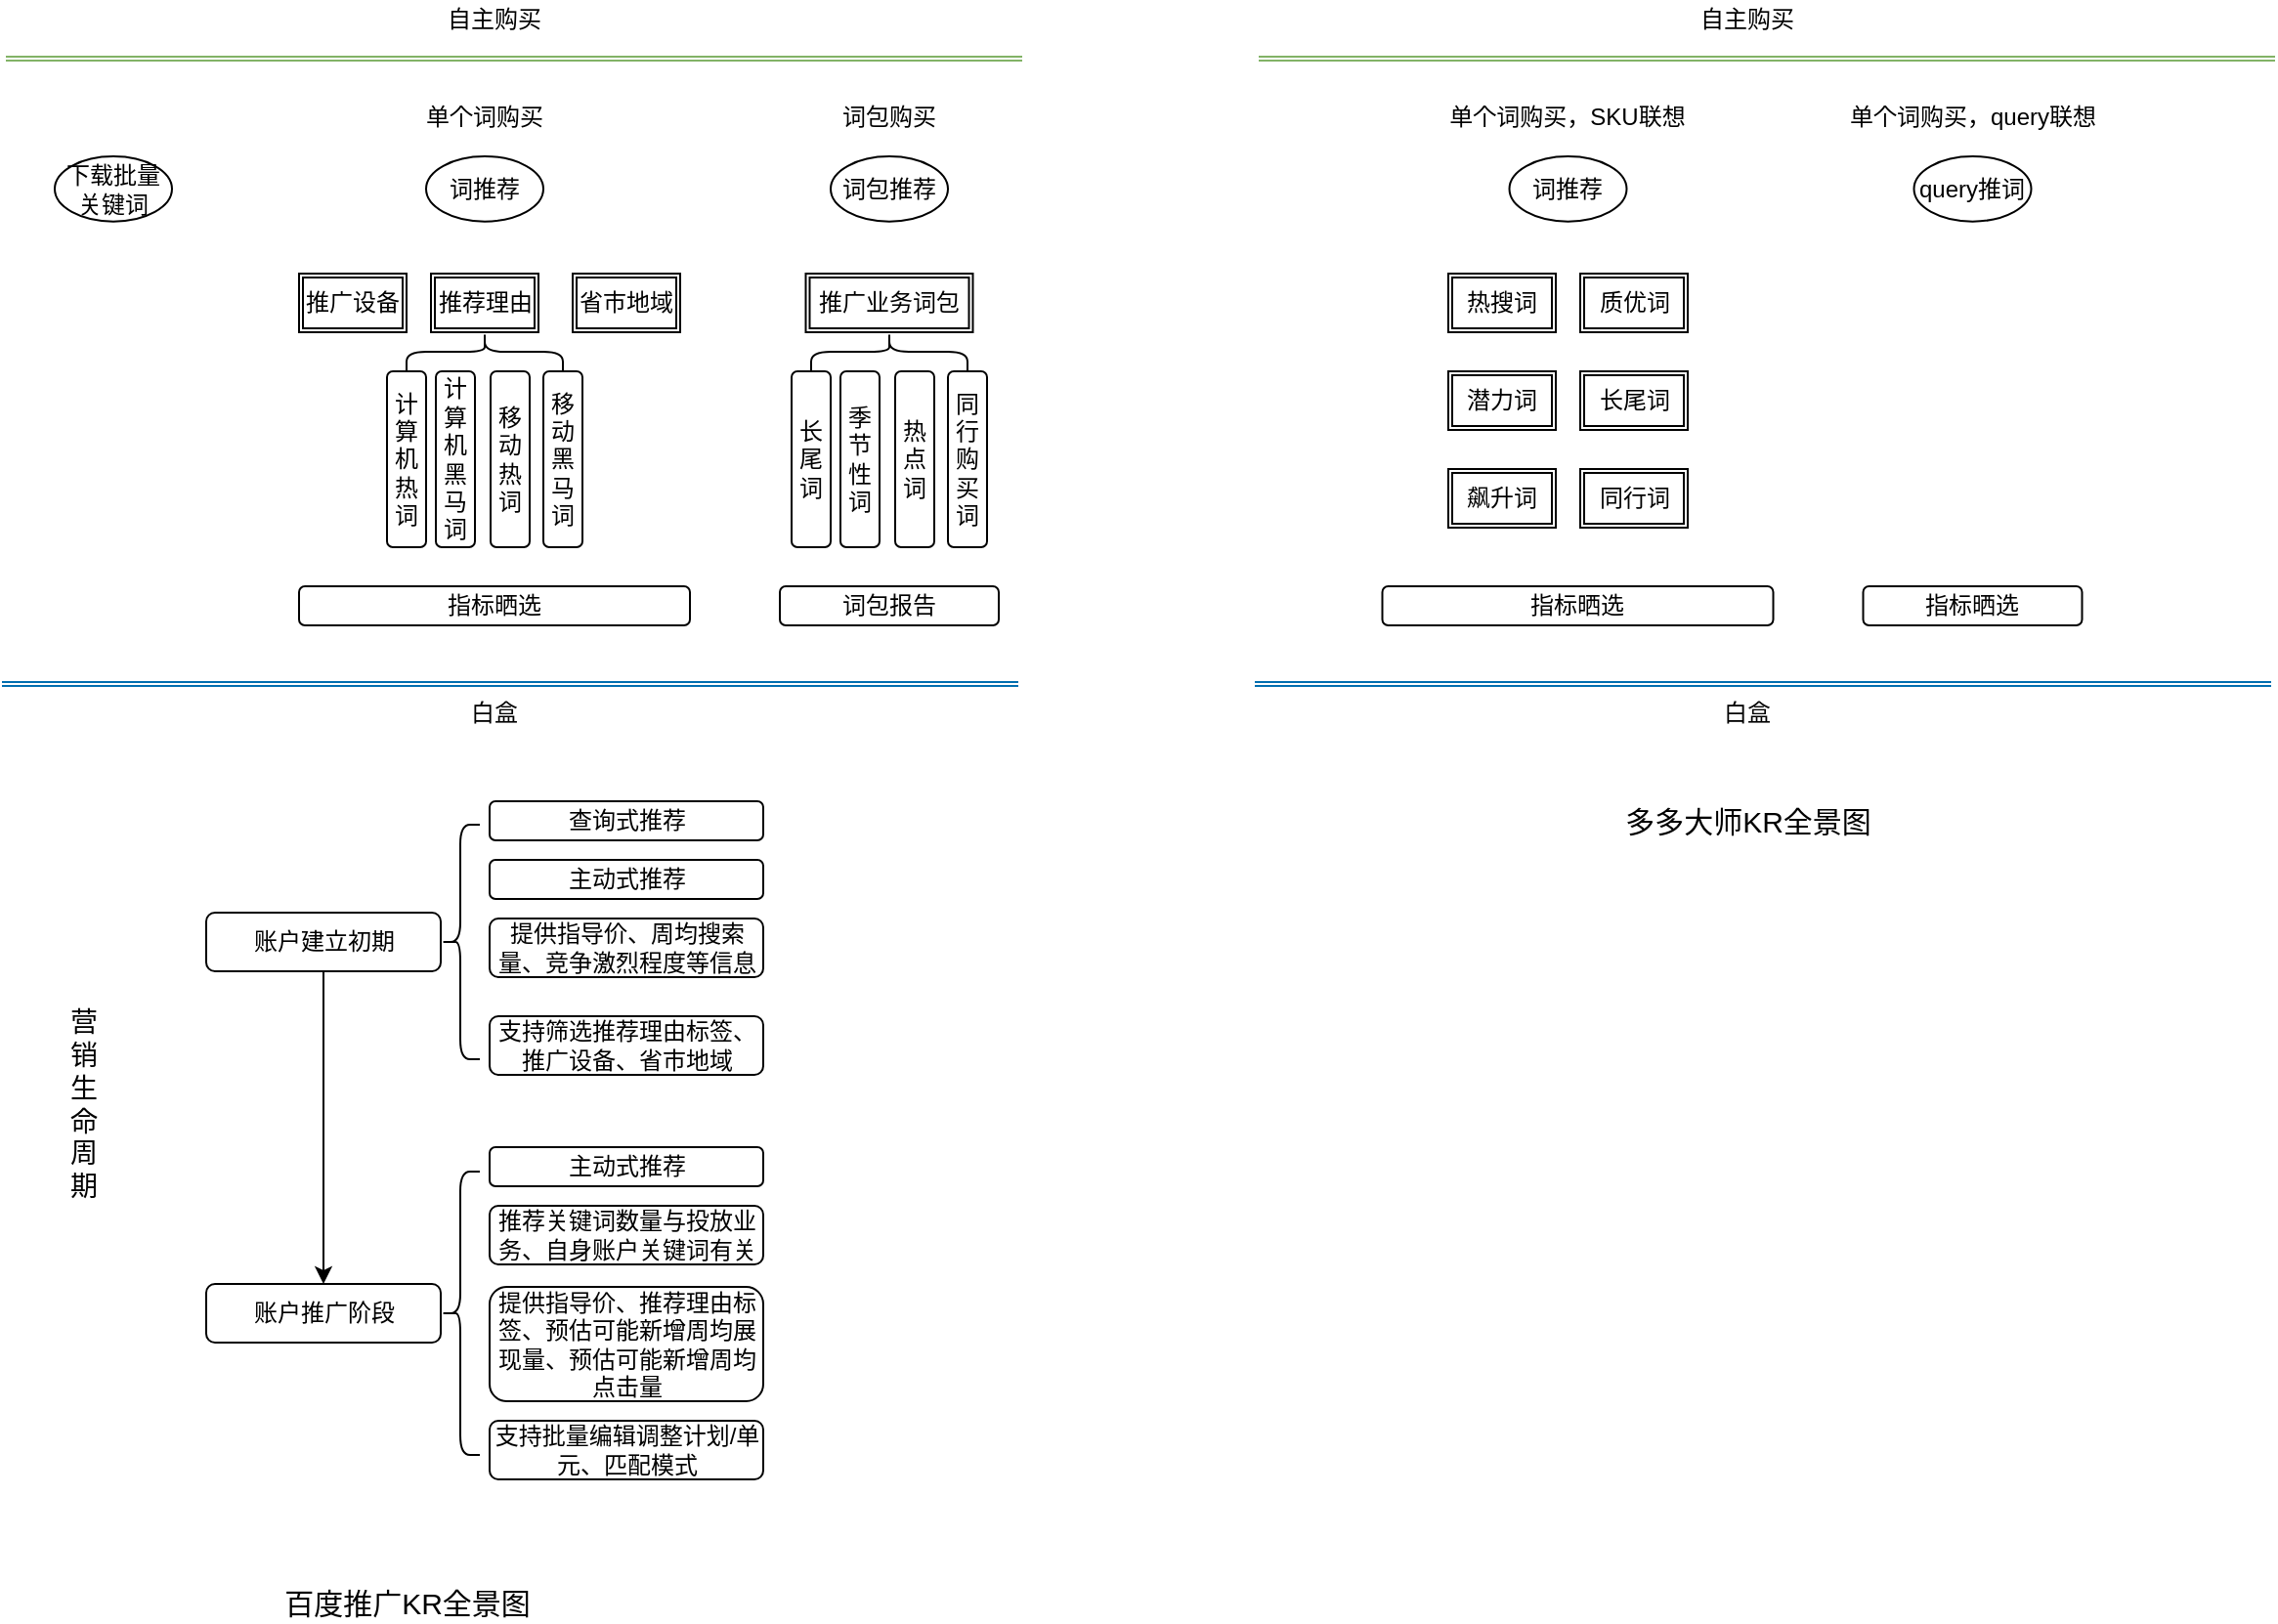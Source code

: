 <mxfile version="14.4.2" type="github">
  <diagram id="C58wniKrapcQ-cjKH00h" name="Page-1">
    <mxGraphModel dx="1638" dy="743" grid="1" gridSize="10" guides="1" tooltips="1" connect="1" arrows="1" fold="1" page="1" pageScale="1" pageWidth="827" pageHeight="1169" math="0" shadow="0">
      <root>
        <mxCell id="0" />
        <mxCell id="1" parent="0" />
        <mxCell id="LFIR5Tasnli8CIpFmkzX-3" value="" style="shape=link;html=1;width=2;fillColor=#d5e8d4;strokeColor=#82b366;" edge="1" parent="1">
          <mxGeometry width="100" relative="1" as="geometry">
            <mxPoint x="80" y="240" as="sourcePoint" />
            <mxPoint x="600" y="240" as="targetPoint" />
          </mxGeometry>
        </mxCell>
        <mxCell id="LFIR5Tasnli8CIpFmkzX-5" value="自主购买" style="rounded=1;whiteSpace=wrap;html=1;strokeColor=none;" vertex="1" parent="1">
          <mxGeometry x="295" y="210" width="70" height="20" as="geometry" />
        </mxCell>
        <mxCell id="LFIR5Tasnli8CIpFmkzX-8" value="单个词购买" style="rounded=1;whiteSpace=wrap;html=1;strokeColor=none;" vertex="1" parent="1">
          <mxGeometry x="290" y="260" width="70" height="20" as="geometry" />
        </mxCell>
        <mxCell id="LFIR5Tasnli8CIpFmkzX-10" value="词包推荐" style="ellipse;whiteSpace=wrap;html=1;" vertex="1" parent="1">
          <mxGeometry x="502" y="290" width="60" height="33.33" as="geometry" />
        </mxCell>
        <mxCell id="LFIR5Tasnli8CIpFmkzX-11" value="词推荐" style="ellipse;whiteSpace=wrap;html=1;" vertex="1" parent="1">
          <mxGeometry x="295" y="290" width="60" height="33.33" as="geometry" />
        </mxCell>
        <mxCell id="LFIR5Tasnli8CIpFmkzX-12" value="推荐理由" style="shape=ext;double=1;rounded=0;whiteSpace=wrap;html=1;" vertex="1" parent="1">
          <mxGeometry x="297.5" y="350" width="55" height="30" as="geometry" />
        </mxCell>
        <mxCell id="LFIR5Tasnli8CIpFmkzX-14" value="" style="shape=curlyBracket;whiteSpace=wrap;html=1;rounded=1;rotation=90;" vertex="1" parent="1">
          <mxGeometry x="315" y="350" width="20" height="80" as="geometry" />
        </mxCell>
        <mxCell id="LFIR5Tasnli8CIpFmkzX-15" value="推广设备" style="shape=ext;double=1;rounded=0;whiteSpace=wrap;html=1;" vertex="1" parent="1">
          <mxGeometry x="230" y="350" width="55" height="30" as="geometry" />
        </mxCell>
        <mxCell id="LFIR5Tasnli8CIpFmkzX-16" value="省市地域" style="shape=ext;double=1;rounded=0;whiteSpace=wrap;html=1;" vertex="1" parent="1">
          <mxGeometry x="370" y="350" width="55" height="30" as="geometry" />
        </mxCell>
        <mxCell id="LFIR5Tasnli8CIpFmkzX-31" value="计算机黑马词" style="rounded=1;whiteSpace=wrap;html=1;" vertex="1" parent="1">
          <mxGeometry x="300" y="400" width="20" height="90" as="geometry" />
        </mxCell>
        <mxCell id="LFIR5Tasnli8CIpFmkzX-34" value="计算机热词" style="rounded=1;whiteSpace=wrap;html=1;" vertex="1" parent="1">
          <mxGeometry x="275" y="400" width="20" height="90" as="geometry" />
        </mxCell>
        <mxCell id="LFIR5Tasnli8CIpFmkzX-35" value="移动热词" style="rounded=1;whiteSpace=wrap;html=1;" vertex="1" parent="1">
          <mxGeometry x="328" y="400" width="20" height="90" as="geometry" />
        </mxCell>
        <mxCell id="LFIR5Tasnli8CIpFmkzX-36" value="移动黑马词" style="rounded=1;whiteSpace=wrap;html=1;" vertex="1" parent="1">
          <mxGeometry x="355" y="400" width="20" height="90" as="geometry" />
        </mxCell>
        <mxCell id="LFIR5Tasnli8CIpFmkzX-37" value="指标晒选" style="rounded=1;whiteSpace=wrap;html=1;" vertex="1" parent="1">
          <mxGeometry x="230" y="510" width="200" height="20" as="geometry" />
        </mxCell>
        <mxCell id="LFIR5Tasnli8CIpFmkzX-47" value="推广业务词包" style="shape=ext;double=1;rounded=0;whiteSpace=wrap;html=1;" vertex="1" parent="1">
          <mxGeometry x="489.25" y="350" width="85.5" height="30" as="geometry" />
        </mxCell>
        <mxCell id="LFIR5Tasnli8CIpFmkzX-48" value="季节性词" style="rounded=1;whiteSpace=wrap;html=1;" vertex="1" parent="1">
          <mxGeometry x="507" y="400" width="20" height="90" as="geometry" />
        </mxCell>
        <mxCell id="LFIR5Tasnli8CIpFmkzX-49" value="长尾词" style="rounded=1;whiteSpace=wrap;html=1;" vertex="1" parent="1">
          <mxGeometry x="482" y="400" width="20" height="90" as="geometry" />
        </mxCell>
        <mxCell id="LFIR5Tasnli8CIpFmkzX-50" value="热点词" style="rounded=1;whiteSpace=wrap;html=1;" vertex="1" parent="1">
          <mxGeometry x="535" y="400" width="20" height="90" as="geometry" />
        </mxCell>
        <mxCell id="LFIR5Tasnli8CIpFmkzX-51" value="同行购买词" style="rounded=1;whiteSpace=wrap;html=1;" vertex="1" parent="1">
          <mxGeometry x="562" y="400" width="20" height="90" as="geometry" />
        </mxCell>
        <mxCell id="LFIR5Tasnli8CIpFmkzX-52" value="" style="shape=curlyBracket;whiteSpace=wrap;html=1;rounded=1;rotation=90;" vertex="1" parent="1">
          <mxGeometry x="522" y="350" width="20" height="80" as="geometry" />
        </mxCell>
        <mxCell id="LFIR5Tasnli8CIpFmkzX-53" value="词包报告" style="rounded=1;whiteSpace=wrap;html=1;" vertex="1" parent="1">
          <mxGeometry x="476" y="510" width="112" height="20" as="geometry" />
        </mxCell>
        <mxCell id="LFIR5Tasnli8CIpFmkzX-66" value="下载批量关键词" style="ellipse;whiteSpace=wrap;html=1;" vertex="1" parent="1">
          <mxGeometry x="105" y="290" width="60" height="33.33" as="geometry" />
        </mxCell>
        <mxCell id="LFIR5Tasnli8CIpFmkzX-77" style="edgeStyle=orthogonalEdgeStyle;rounded=0;orthogonalLoop=1;jettySize=auto;html=1;exitX=0.5;exitY=1;exitDx=0;exitDy=0;entryX=0.5;entryY=0;entryDx=0;entryDy=0;" edge="1" parent="1" source="LFIR5Tasnli8CIpFmkzX-75" target="LFIR5Tasnli8CIpFmkzX-76">
          <mxGeometry relative="1" as="geometry" />
        </mxCell>
        <mxCell id="LFIR5Tasnli8CIpFmkzX-75" value="账户建立初期" style="rounded=1;whiteSpace=wrap;html=1;" vertex="1" parent="1">
          <mxGeometry x="182.5" y="677" width="120" height="30" as="geometry" />
        </mxCell>
        <mxCell id="LFIR5Tasnli8CIpFmkzX-76" value="账户推广阶段" style="rounded=1;whiteSpace=wrap;html=1;" vertex="1" parent="1">
          <mxGeometry x="182.5" y="867" width="120" height="30" as="geometry" />
        </mxCell>
        <mxCell id="LFIR5Tasnli8CIpFmkzX-78" value="" style="shape=link;html=1;width=2;fillColor=#1ba1e2;strokeColor=#006EAF;" edge="1" parent="1">
          <mxGeometry width="100" relative="1" as="geometry">
            <mxPoint x="78" y="560" as="sourcePoint" />
            <mxPoint x="598" y="560" as="targetPoint" />
          </mxGeometry>
        </mxCell>
        <mxCell id="LFIR5Tasnli8CIpFmkzX-79" value="查询式推荐" style="rounded=1;whiteSpace=wrap;html=1;" vertex="1" parent="1">
          <mxGeometry x="327.5" y="620" width="140" height="20" as="geometry" />
        </mxCell>
        <mxCell id="LFIR5Tasnli8CIpFmkzX-80" value="主动式推荐" style="rounded=1;whiteSpace=wrap;html=1;" vertex="1" parent="1">
          <mxGeometry x="327.5" y="650" width="140" height="20" as="geometry" />
        </mxCell>
        <mxCell id="LFIR5Tasnli8CIpFmkzX-81" value="提供指导价、周均搜索量、竞争激烈程度等信息" style="rounded=1;whiteSpace=wrap;html=1;" vertex="1" parent="1">
          <mxGeometry x="327.5" y="680" width="140" height="30" as="geometry" />
        </mxCell>
        <mxCell id="LFIR5Tasnli8CIpFmkzX-84" value="支持筛选推荐理由标签、推广设备、省市地域" style="rounded=1;whiteSpace=wrap;html=1;" vertex="1" parent="1">
          <mxGeometry x="327.5" y="730" width="140" height="30" as="geometry" />
        </mxCell>
        <mxCell id="LFIR5Tasnli8CIpFmkzX-85" value="" style="shape=curlyBracket;whiteSpace=wrap;html=1;rounded=1;" vertex="1" parent="1">
          <mxGeometry x="302.5" y="632" width="20" height="120" as="geometry" />
        </mxCell>
        <mxCell id="LFIR5Tasnli8CIpFmkzX-86" value="主动式推荐" style="rounded=1;whiteSpace=wrap;html=1;" vertex="1" parent="1">
          <mxGeometry x="327.5" y="797" width="140" height="20" as="geometry" />
        </mxCell>
        <mxCell id="LFIR5Tasnli8CIpFmkzX-87" value="推荐关键词数量与投放业务、自身账户关键词有关" style="rounded=1;whiteSpace=wrap;html=1;" vertex="1" parent="1">
          <mxGeometry x="327.5" y="827" width="140" height="30" as="geometry" />
        </mxCell>
        <mxCell id="LFIR5Tasnli8CIpFmkzX-88" value="支持批量编辑调整计划/单元、匹配模式" style="rounded=1;whiteSpace=wrap;html=1;" vertex="1" parent="1">
          <mxGeometry x="327.5" y="937" width="140" height="30" as="geometry" />
        </mxCell>
        <mxCell id="LFIR5Tasnli8CIpFmkzX-89" value="提供指导价、推荐理由标签、预估可能新增周均展现量、预估可能新增周均点击量" style="rounded=1;whiteSpace=wrap;html=1;" vertex="1" parent="1">
          <mxGeometry x="327.5" y="868.5" width="140" height="58.5" as="geometry" />
        </mxCell>
        <mxCell id="LFIR5Tasnli8CIpFmkzX-90" value="" style="shape=curlyBracket;whiteSpace=wrap;html=1;rounded=1;" vertex="1" parent="1">
          <mxGeometry x="302.5" y="809.5" width="20" height="145" as="geometry" />
        </mxCell>
        <mxCell id="LFIR5Tasnli8CIpFmkzX-93" value="词包购买" style="rounded=1;whiteSpace=wrap;html=1;strokeColor=none;" vertex="1" parent="1">
          <mxGeometry x="497" y="260" width="70" height="20" as="geometry" />
        </mxCell>
        <mxCell id="LFIR5Tasnli8CIpFmkzX-94" value="白盒" style="rounded=1;whiteSpace=wrap;html=1;strokeColor=none;" vertex="1" parent="1">
          <mxGeometry x="295" y="565" width="70" height="20" as="geometry" />
        </mxCell>
        <mxCell id="LFIR5Tasnli8CIpFmkzX-96" value="" style="shape=link;html=1;width=2;fillColor=#d5e8d4;strokeColor=#82b366;" edge="1" parent="1">
          <mxGeometry width="100" relative="1" as="geometry">
            <mxPoint x="721" y="240" as="sourcePoint" />
            <mxPoint x="1241" y="240" as="targetPoint" />
          </mxGeometry>
        </mxCell>
        <mxCell id="LFIR5Tasnli8CIpFmkzX-97" value="自主购买" style="rounded=1;whiteSpace=wrap;html=1;strokeColor=none;" vertex="1" parent="1">
          <mxGeometry x="936" y="210" width="70" height="20" as="geometry" />
        </mxCell>
        <mxCell id="LFIR5Tasnli8CIpFmkzX-98" value="单个词购买，SKU联想" style="rounded=1;whiteSpace=wrap;html=1;strokeColor=none;" vertex="1" parent="1">
          <mxGeometry x="814.25" y="260" width="130" height="20" as="geometry" />
        </mxCell>
        <mxCell id="LFIR5Tasnli8CIpFmkzX-99" value="query推词" style="ellipse;whiteSpace=wrap;html=1;" vertex="1" parent="1">
          <mxGeometry x="1056.25" y="290" width="60" height="33.33" as="geometry" />
        </mxCell>
        <mxCell id="LFIR5Tasnli8CIpFmkzX-100" value="词推荐" style="ellipse;whiteSpace=wrap;html=1;" vertex="1" parent="1">
          <mxGeometry x="849.25" y="290" width="60" height="33.33" as="geometry" />
        </mxCell>
        <mxCell id="LFIR5Tasnli8CIpFmkzX-101" value="质优词" style="shape=ext;double=1;rounded=0;whiteSpace=wrap;html=1;" vertex="1" parent="1">
          <mxGeometry x="885.5" y="350" width="55" height="30" as="geometry" />
        </mxCell>
        <mxCell id="LFIR5Tasnli8CIpFmkzX-102" value="热搜词" style="shape=ext;double=1;rounded=0;whiteSpace=wrap;html=1;" vertex="1" parent="1">
          <mxGeometry x="818" y="350" width="55" height="30" as="geometry" />
        </mxCell>
        <mxCell id="LFIR5Tasnli8CIpFmkzX-103" value="飙升词" style="shape=ext;double=1;rounded=0;whiteSpace=wrap;html=1;" vertex="1" parent="1">
          <mxGeometry x="818" y="450" width="55" height="30" as="geometry" />
        </mxCell>
        <mxCell id="LFIR5Tasnli8CIpFmkzX-104" value="指标晒选" style="rounded=1;whiteSpace=wrap;html=1;" vertex="1" parent="1">
          <mxGeometry x="784.25" y="510" width="200" height="20" as="geometry" />
        </mxCell>
        <mxCell id="LFIR5Tasnli8CIpFmkzX-105" value="指标晒选" style="rounded=1;whiteSpace=wrap;html=1;" vertex="1" parent="1">
          <mxGeometry x="1030.25" y="510" width="112" height="20" as="geometry" />
        </mxCell>
        <mxCell id="LFIR5Tasnli8CIpFmkzX-106" value="" style="shape=link;html=1;width=2;fillColor=#1ba1e2;strokeColor=#006EAF;" edge="1" parent="1">
          <mxGeometry width="100" relative="1" as="geometry">
            <mxPoint x="719" y="560" as="sourcePoint" />
            <mxPoint x="1239" y="560" as="targetPoint" />
          </mxGeometry>
        </mxCell>
        <mxCell id="LFIR5Tasnli8CIpFmkzX-107" value="单个词购买，query联想" style="rounded=1;whiteSpace=wrap;html=1;strokeColor=none;" vertex="1" parent="1">
          <mxGeometry x="1014.75" y="260" width="143" height="20" as="geometry" />
        </mxCell>
        <mxCell id="LFIR5Tasnli8CIpFmkzX-108" value="白盒" style="rounded=1;whiteSpace=wrap;html=1;strokeColor=none;" vertex="1" parent="1">
          <mxGeometry x="936" y="565" width="70" height="20" as="geometry" />
        </mxCell>
        <mxCell id="LFIR5Tasnli8CIpFmkzX-109" value="潜力词" style="shape=ext;double=1;rounded=0;whiteSpace=wrap;html=1;" vertex="1" parent="1">
          <mxGeometry x="818" y="400" width="55" height="30" as="geometry" />
        </mxCell>
        <mxCell id="LFIR5Tasnli8CIpFmkzX-110" value="长尾词" style="shape=ext;double=1;rounded=0;whiteSpace=wrap;html=1;" vertex="1" parent="1">
          <mxGeometry x="885.5" y="400" width="55" height="30" as="geometry" />
        </mxCell>
        <mxCell id="LFIR5Tasnli8CIpFmkzX-111" value="同行词" style="shape=ext;double=1;rounded=0;whiteSpace=wrap;html=1;" vertex="1" parent="1">
          <mxGeometry x="885.5" y="450" width="55" height="30" as="geometry" />
        </mxCell>
        <mxCell id="LFIR5Tasnli8CIpFmkzX-112" value="&lt;font style=&quot;font-size: 15px&quot;&gt;百度推广KR全景图&lt;/font&gt;" style="rounded=1;whiteSpace=wrap;html=1;strokeColor=none;" vertex="1" parent="1">
          <mxGeometry x="167.5" y="1020" width="235" height="20" as="geometry" />
        </mxCell>
        <mxCell id="LFIR5Tasnli8CIpFmkzX-113" value="&lt;font style=&quot;font-size: 14px&quot;&gt;营销生命周期&lt;/font&gt;" style="rounded=1;whiteSpace=wrap;html=1;strokeColor=none;" vertex="1" parent="1">
          <mxGeometry x="110" y="730" width="20" height="90" as="geometry" />
        </mxCell>
        <mxCell id="LFIR5Tasnli8CIpFmkzX-114" value="&lt;font style=&quot;font-size: 15px&quot;&gt;多多大师KR全景图&lt;/font&gt;" style="rounded=1;whiteSpace=wrap;html=1;strokeColor=none;" vertex="1" parent="1">
          <mxGeometry x="853.5" y="620" width="235" height="20" as="geometry" />
        </mxCell>
      </root>
    </mxGraphModel>
  </diagram>
</mxfile>
